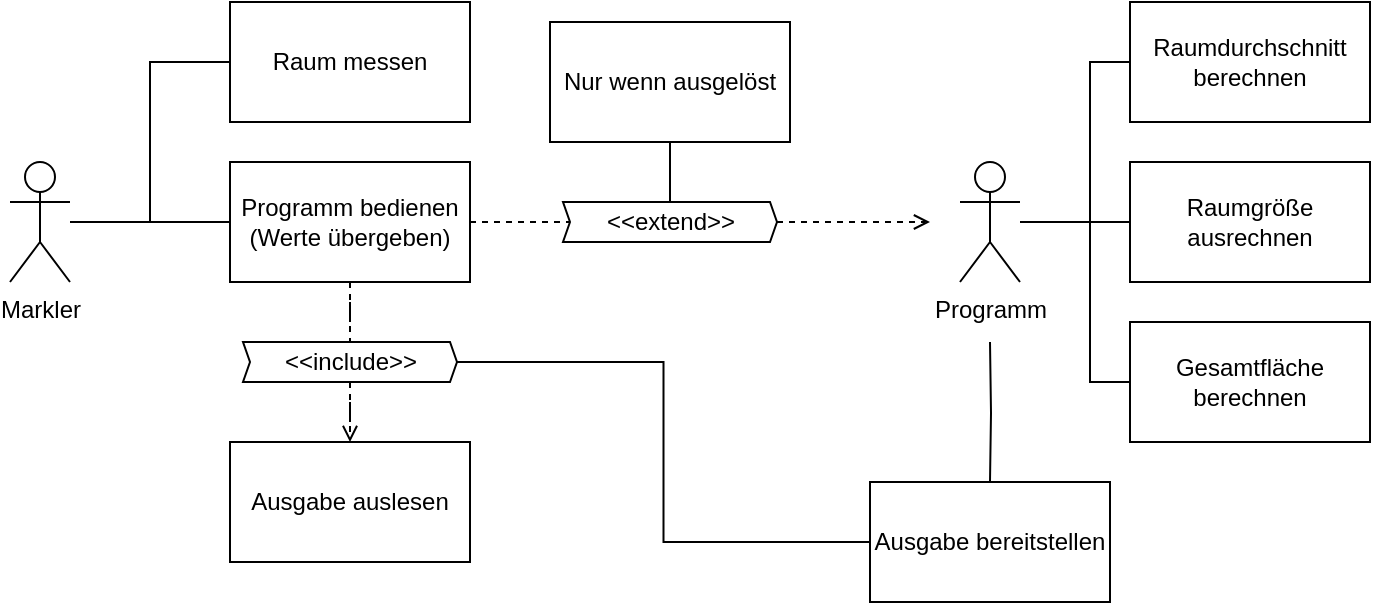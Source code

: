 <mxfile version="25.0.3">
  <diagram name="Seite-1" id="OiyQYx4CDayECdPJGrxK">
    <mxGraphModel dx="840" dy="453" grid="1" gridSize="10" guides="1" tooltips="1" connect="1" arrows="1" fold="1" page="1" pageScale="1" pageWidth="750" pageHeight="600" background="#FFFFFF" math="0" shadow="0">
      <root>
        <mxCell id="0" />
        <mxCell id="1" parent="0" />
        <mxCell id="zC0twBDkTGlBig3KOCTz-3" value="" style="edgeStyle=orthogonalEdgeStyle;rounded=0;orthogonalLoop=1;jettySize=auto;html=1;endArrow=none;endFill=0;" edge="1" parent="1" source="zC0twBDkTGlBig3KOCTz-1" target="zC0twBDkTGlBig3KOCTz-2">
          <mxGeometry relative="1" as="geometry">
            <Array as="points">
              <mxPoint x="110" y="220" />
              <mxPoint x="110" y="140" />
            </Array>
          </mxGeometry>
        </mxCell>
        <mxCell id="zC0twBDkTGlBig3KOCTz-6" style="edgeStyle=orthogonalEdgeStyle;rounded=0;orthogonalLoop=1;jettySize=auto;html=1;entryX=0;entryY=0.5;entryDx=0;entryDy=0;endArrow=none;endFill=0;" edge="1" parent="1" source="zC0twBDkTGlBig3KOCTz-1" target="zC0twBDkTGlBig3KOCTz-4">
          <mxGeometry relative="1" as="geometry" />
        </mxCell>
        <mxCell id="zC0twBDkTGlBig3KOCTz-1" value="&lt;div&gt;Markler&lt;/div&gt;" style="shape=umlActor;verticalLabelPosition=bottom;verticalAlign=top;html=1;outlineConnect=0;" vertex="1" parent="1">
          <mxGeometry x="40" y="190" width="30" height="60" as="geometry" />
        </mxCell>
        <mxCell id="zC0twBDkTGlBig3KOCTz-2" value="Raum messen" style="whiteSpace=wrap;html=1;verticalAlign=middle;glass=0;shadow=0;rounded=0;" vertex="1" parent="1">
          <mxGeometry x="150" y="110" width="120" height="60" as="geometry" />
        </mxCell>
        <mxCell id="zC0twBDkTGlBig3KOCTz-18" style="edgeStyle=orthogonalEdgeStyle;rounded=0;orthogonalLoop=1;jettySize=auto;html=1;entryX=0.5;entryY=0;entryDx=0;entryDy=0;endArrow=none;endFill=0;dashed=1;" edge="1" parent="1" source="zC0twBDkTGlBig3KOCTz-4" target="zC0twBDkTGlBig3KOCTz-28">
          <mxGeometry relative="1" as="geometry" />
        </mxCell>
        <mxCell id="zC0twBDkTGlBig3KOCTz-20" style="edgeStyle=orthogonalEdgeStyle;rounded=0;orthogonalLoop=1;jettySize=auto;html=1;entryX=0;entryY=0.5;entryDx=0;entryDy=0;endArrow=none;endFill=0;dashed=1;" edge="1" parent="1" source="zC0twBDkTGlBig3KOCTz-4" target="zC0twBDkTGlBig3KOCTz-25">
          <mxGeometry relative="1" as="geometry" />
        </mxCell>
        <mxCell id="zC0twBDkTGlBig3KOCTz-4" value="&lt;div&gt;Programm bedienen&lt;/div&gt;&lt;div&gt;(Werte übergeben)&lt;/div&gt;" style="whiteSpace=wrap;html=1;verticalAlign=middle;glass=0;shadow=0;rounded=0;" vertex="1" parent="1">
          <mxGeometry x="150" y="190" width="120" height="60" as="geometry" />
        </mxCell>
        <mxCell id="zC0twBDkTGlBig3KOCTz-7" value="Ausgabe auslesen" style="whiteSpace=wrap;html=1;verticalAlign=middle;glass=0;shadow=0;rounded=0;" vertex="1" parent="1">
          <mxGeometry x="150" y="330" width="120" height="60" as="geometry" />
        </mxCell>
        <mxCell id="zC0twBDkTGlBig3KOCTz-11" style="edgeStyle=orthogonalEdgeStyle;rounded=0;orthogonalLoop=1;jettySize=auto;html=1;entryX=0;entryY=0.5;entryDx=0;entryDy=0;endArrow=none;endFill=0;" edge="1" parent="1" source="zC0twBDkTGlBig3KOCTz-9" target="zC0twBDkTGlBig3KOCTz-10">
          <mxGeometry relative="1" as="geometry">
            <Array as="points">
              <mxPoint x="580" y="220" />
              <mxPoint x="580" y="140" />
            </Array>
          </mxGeometry>
        </mxCell>
        <mxCell id="zC0twBDkTGlBig3KOCTz-13" style="edgeStyle=orthogonalEdgeStyle;rounded=0;orthogonalLoop=1;jettySize=auto;html=1;entryX=0;entryY=0.5;entryDx=0;entryDy=0;endArrow=none;endFill=0;" edge="1" parent="1" source="zC0twBDkTGlBig3KOCTz-9" target="zC0twBDkTGlBig3KOCTz-12">
          <mxGeometry relative="1" as="geometry">
            <Array as="points" />
          </mxGeometry>
        </mxCell>
        <mxCell id="zC0twBDkTGlBig3KOCTz-15" style="edgeStyle=orthogonalEdgeStyle;rounded=0;orthogonalLoop=1;jettySize=auto;html=1;entryX=0;entryY=0.5;entryDx=0;entryDy=0;endArrow=none;endFill=0;" edge="1" parent="1" source="zC0twBDkTGlBig3KOCTz-9" target="zC0twBDkTGlBig3KOCTz-14">
          <mxGeometry relative="1" as="geometry">
            <Array as="points">
              <mxPoint x="580" y="220" />
              <mxPoint x="580" y="300" />
            </Array>
          </mxGeometry>
        </mxCell>
        <mxCell id="zC0twBDkTGlBig3KOCTz-17" style="edgeStyle=orthogonalEdgeStyle;rounded=0;orthogonalLoop=1;jettySize=auto;html=1;entryX=0.5;entryY=0;entryDx=0;entryDy=0;endArrow=none;endFill=0;" edge="1" parent="1" target="zC0twBDkTGlBig3KOCTz-16">
          <mxGeometry relative="1" as="geometry">
            <mxPoint x="530" y="280" as="sourcePoint" />
            <Array as="points" />
          </mxGeometry>
        </mxCell>
        <mxCell id="zC0twBDkTGlBig3KOCTz-9" value="Programm" style="shape=umlActor;verticalLabelPosition=bottom;verticalAlign=top;html=1;outlineConnect=0;" vertex="1" parent="1">
          <mxGeometry x="515" y="190" width="30" height="60" as="geometry" />
        </mxCell>
        <mxCell id="zC0twBDkTGlBig3KOCTz-10" value="&lt;div&gt;Raumdurchschnitt&lt;/div&gt;&lt;div&gt;berechnen&lt;/div&gt;" style="whiteSpace=wrap;html=1;verticalAlign=middle;glass=0;shadow=0;rounded=0;" vertex="1" parent="1">
          <mxGeometry x="600" y="110" width="120" height="60" as="geometry" />
        </mxCell>
        <mxCell id="zC0twBDkTGlBig3KOCTz-12" value="Raumgröße ausrechnen" style="whiteSpace=wrap;html=1;verticalAlign=middle;glass=0;shadow=0;rounded=0;" vertex="1" parent="1">
          <mxGeometry x="600" y="190" width="120" height="60" as="geometry" />
        </mxCell>
        <mxCell id="zC0twBDkTGlBig3KOCTz-14" value="Gesamtfläche berechnen" style="whiteSpace=wrap;html=1;verticalAlign=middle;glass=0;shadow=0;rounded=0;" vertex="1" parent="1">
          <mxGeometry x="600" y="270" width="120" height="60" as="geometry" />
        </mxCell>
        <mxCell id="zC0twBDkTGlBig3KOCTz-34" style="edgeStyle=orthogonalEdgeStyle;rounded=0;orthogonalLoop=1;jettySize=auto;html=1;entryX=1;entryY=0.5;entryDx=0;entryDy=0;endArrow=none;endFill=0;" edge="1" parent="1" source="zC0twBDkTGlBig3KOCTz-16" target="zC0twBDkTGlBig3KOCTz-28">
          <mxGeometry relative="1" as="geometry" />
        </mxCell>
        <mxCell id="zC0twBDkTGlBig3KOCTz-16" value="Ausgabe bereitstellen" style="whiteSpace=wrap;html=1;verticalAlign=middle;glass=0;shadow=0;rounded=0;" vertex="1" parent="1">
          <mxGeometry x="470" y="350" width="120" height="60" as="geometry" />
        </mxCell>
        <mxCell id="zC0twBDkTGlBig3KOCTz-27" style="edgeStyle=orthogonalEdgeStyle;rounded=0;orthogonalLoop=1;jettySize=auto;html=1;entryX=0.5;entryY=0;entryDx=0;entryDy=0;endArrow=none;endFill=0;" edge="1" parent="1" source="zC0twBDkTGlBig3KOCTz-22" target="zC0twBDkTGlBig3KOCTz-25">
          <mxGeometry relative="1" as="geometry" />
        </mxCell>
        <mxCell id="zC0twBDkTGlBig3KOCTz-22" value="Nur wenn ausgelöst" style="whiteSpace=wrap;html=1;verticalAlign=middle;glass=0;shadow=0;rounded=0;" vertex="1" parent="1">
          <mxGeometry x="310" y="120" width="120" height="60" as="geometry" />
        </mxCell>
        <mxCell id="zC0twBDkTGlBig3KOCTz-26" style="edgeStyle=orthogonalEdgeStyle;rounded=0;orthogonalLoop=1;jettySize=auto;html=1;exitX=1;exitY=0.5;exitDx=0;exitDy=0;endArrow=open;endFill=0;dashed=1;" edge="1" parent="1" source="zC0twBDkTGlBig3KOCTz-25">
          <mxGeometry relative="1" as="geometry">
            <mxPoint x="500" y="220" as="targetPoint" />
          </mxGeometry>
        </mxCell>
        <mxCell id="zC0twBDkTGlBig3KOCTz-25" value="&amp;lt;&amp;lt;extend&amp;gt;&amp;gt;" style="shape=step;perimeter=stepPerimeter;whiteSpace=wrap;html=1;fixedSize=1;size=3.5;" vertex="1" parent="1">
          <mxGeometry x="316.5" y="210" width="107" height="20" as="geometry" />
        </mxCell>
        <mxCell id="zC0twBDkTGlBig3KOCTz-29" style="edgeStyle=orthogonalEdgeStyle;rounded=0;orthogonalLoop=1;jettySize=auto;html=1;entryX=0.5;entryY=0;entryDx=0;entryDy=0;endArrow=open;endFill=0;dashed=1;" edge="1" parent="1" source="zC0twBDkTGlBig3KOCTz-28" target="zC0twBDkTGlBig3KOCTz-7">
          <mxGeometry relative="1" as="geometry" />
        </mxCell>
        <mxCell id="zC0twBDkTGlBig3KOCTz-28" value="&amp;lt;&amp;lt;include&amp;gt;&amp;gt;" style="shape=step;perimeter=stepPerimeter;whiteSpace=wrap;html=1;fixedSize=1;size=3.5;" vertex="1" parent="1">
          <mxGeometry x="156.5" y="280" width="107" height="20" as="geometry" />
        </mxCell>
      </root>
    </mxGraphModel>
  </diagram>
</mxfile>
